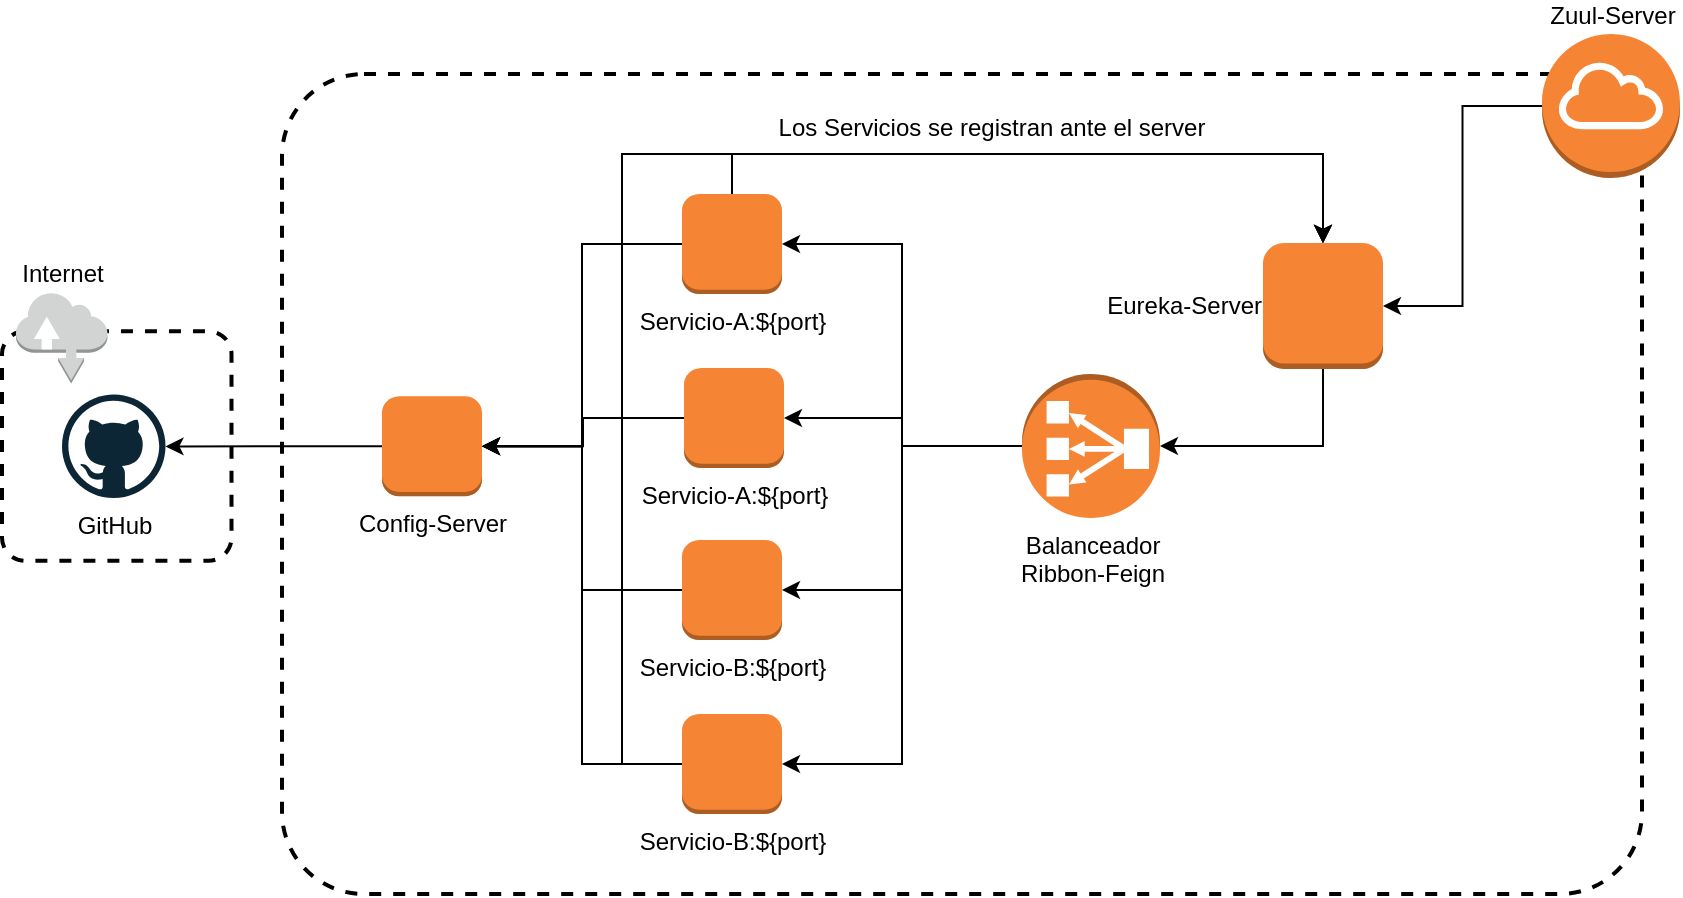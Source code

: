 <mxfile version="13.0.1" type="device"><diagram id="yTHUViDq2bShXxEZNbQY" name="Page-1"><mxGraphModel dx="1217" dy="706" grid="1" gridSize="10" guides="1" tooltips="1" connect="1" arrows="1" fold="1" page="1" pageScale="1" pageWidth="1169" pageHeight="827" math="0" shadow="0"><root><mxCell id="0"/><mxCell id="1" parent="0"/><mxCell id="Mx-xXZIs0wIuQGBPKB_z-6" value="" style="group" vertex="1" connectable="0" parent="1"><mxGeometry x="160" y="289" width="114.75" height="134.38" as="geometry"/></mxCell><mxCell id="Mx-xXZIs0wIuQGBPKB_z-5" value="" style="rounded=1;arcSize=10;dashed=1;fillColor=none;gradientColor=none;strokeWidth=2;" vertex="1" parent="Mx-xXZIs0wIuQGBPKB_z-6"><mxGeometry y="19.63" width="114.75" height="114.75" as="geometry"/></mxCell><mxCell id="Mx-xXZIs0wIuQGBPKB_z-4" value="Internet" style="outlineConnect=0;dashed=0;verticalLabelPosition=top;verticalAlign=bottom;align=center;html=1;shape=mxgraph.aws3.internet;fillColor=#D2D3D3;gradientColor=none;labelPosition=center;" vertex="1" parent="Mx-xXZIs0wIuQGBPKB_z-6"><mxGeometry x="7" width="45.75" height="45.75" as="geometry"/></mxCell><mxCell id="-uV16eM7UMj4GZiALtO7-39" value="" style="rounded=1;arcSize=10;fillColor=none;gradientColor=none;strokeWidth=2;fontColor=#000000;dashed=1;" parent="1" vertex="1"><mxGeometry x="300" y="180" width="680" height="410" as="geometry"/></mxCell><mxCell id="-uV16eM7UMj4GZiALtO7-33" style="edgeStyle=orthogonalEdgeStyle;rounded=0;orthogonalLoop=1;jettySize=auto;html=1;entryX=0.5;entryY=0;entryDx=0;entryDy=0;entryPerimeter=0;fontColor=#000000;" parent="1" source="-uV16eM7UMj4GZiALtO7-4" target="-uV16eM7UMj4GZiALtO7-28" edge="1"><mxGeometry relative="1" as="geometry"><Array as="points"><mxPoint x="525" y="220"/><mxPoint x="820" y="220"/></Array></mxGeometry></mxCell><mxCell id="-uV16eM7UMj4GZiALtO7-43" style="edgeStyle=orthogonalEdgeStyle;rounded=0;orthogonalLoop=1;jettySize=auto;html=1;entryX=1;entryY=0.5;entryDx=0;entryDy=0;entryPerimeter=0;fontColor=#000000;" parent="1" source="-uV16eM7UMj4GZiALtO7-4" target="-uV16eM7UMj4GZiALtO7-42" edge="1"><mxGeometry relative="1" as="geometry"/></mxCell><mxCell id="-uV16eM7UMj4GZiALtO7-4" value="Servicio-A:${port}" style="outlineConnect=0;dashed=0;verticalLabelPosition=bottom;verticalAlign=top;align=center;html=1;shape=mxgraph.aws3.instance;fillColor=#F58534;gradientColor=none;labelPosition=center;fontColor=#000000;" parent="1" vertex="1"><mxGeometry x="500" y="240" width="50" height="50" as="geometry"/></mxCell><mxCell id="-uV16eM7UMj4GZiALtO7-41" style="edgeStyle=orthogonalEdgeStyle;rounded=0;orthogonalLoop=1;jettySize=auto;html=1;entryX=1;entryY=0.5;entryDx=0;entryDy=0;entryPerimeter=0;fontColor=#000000;" parent="1" source="-uV16eM7UMj4GZiALtO7-12" target="-uV16eM7UMj4GZiALtO7-28" edge="1"><mxGeometry relative="1" as="geometry"/></mxCell><mxCell id="-uV16eM7UMj4GZiALtO7-12" value="Zuul-Server" style="outlineConnect=0;dashed=0;verticalLabelPosition=top;verticalAlign=bottom;align=center;html=1;shape=mxgraph.aws3.internet_gateway;fillColor=#F58534;gradientColor=none;fontColor=#000000;labelPosition=center;" parent="1" vertex="1"><mxGeometry x="930" y="160" width="69" height="72" as="geometry"/></mxCell><mxCell id="-uV16eM7UMj4GZiALtO7-22" style="edgeStyle=orthogonalEdgeStyle;rounded=0;orthogonalLoop=1;jettySize=auto;html=1;entryX=1;entryY=0.5;entryDx=0;entryDy=0;entryPerimeter=0;fontColor=#000000;" parent="1" source="-uV16eM7UMj4GZiALtO7-13" target="-uV16eM7UMj4GZiALtO7-4" edge="1"><mxGeometry relative="1" as="geometry"><Array as="points"><mxPoint x="610" y="366"/><mxPoint x="610" y="265"/></Array></mxGeometry></mxCell><mxCell id="-uV16eM7UMj4GZiALtO7-23" style="edgeStyle=orthogonalEdgeStyle;rounded=0;orthogonalLoop=1;jettySize=auto;html=1;entryX=1;entryY=0.5;entryDx=0;entryDy=0;entryPerimeter=0;fontColor=#000000;" parent="1" source="-uV16eM7UMj4GZiALtO7-13" target="-uV16eM7UMj4GZiALtO7-20" edge="1"><mxGeometry relative="1" as="geometry"><Array as="points"><mxPoint x="610" y="366"/><mxPoint x="610" y="352"/></Array></mxGeometry></mxCell><mxCell id="-uV16eM7UMj4GZiALtO7-24" style="edgeStyle=orthogonalEdgeStyle;rounded=0;orthogonalLoop=1;jettySize=auto;html=1;entryX=1;entryY=0.5;entryDx=0;entryDy=0;entryPerimeter=0;fontColor=#000000;" parent="1" source="-uV16eM7UMj4GZiALtO7-13" target="-uV16eM7UMj4GZiALtO7-3" edge="1"><mxGeometry relative="1" as="geometry"><Array as="points"><mxPoint x="610" y="366"/><mxPoint x="610" y="438"/></Array></mxGeometry></mxCell><mxCell id="-uV16eM7UMj4GZiALtO7-25" style="edgeStyle=orthogonalEdgeStyle;rounded=0;orthogonalLoop=1;jettySize=auto;html=1;entryX=1;entryY=0.5;entryDx=0;entryDy=0;entryPerimeter=0;fontColor=#000000;" parent="1" source="-uV16eM7UMj4GZiALtO7-13" target="-uV16eM7UMj4GZiALtO7-21" edge="1"><mxGeometry relative="1" as="geometry"><Array as="points"><mxPoint x="610" y="366"/><mxPoint x="610" y="525"/></Array></mxGeometry></mxCell><mxCell id="-uV16eM7UMj4GZiALtO7-13" value="Balanceador&lt;br&gt;Ribbon-Feign" style="outlineConnect=0;dashed=0;verticalLabelPosition=bottom;verticalAlign=top;align=center;html=1;shape=mxgraph.aws3.classic_load_balancer;fillColor=#F58534;gradientColor=none;fontColor=#000000;direction=west;" parent="1" vertex="1"><mxGeometry x="670" y="330" width="69" height="72" as="geometry"/></mxCell><mxCell id="-uV16eM7UMj4GZiALtO7-34" style="edgeStyle=orthogonalEdgeStyle;rounded=0;orthogonalLoop=1;jettySize=auto;html=1;fontColor=#000000;entryX=0.5;entryY=0;entryDx=0;entryDy=0;entryPerimeter=0;" parent="1" source="-uV16eM7UMj4GZiALtO7-20" target="-uV16eM7UMj4GZiALtO7-28" edge="1"><mxGeometry relative="1" as="geometry"><mxPoint x="790" y="270" as="targetPoint"/><Array as="points"><mxPoint x="470" y="352"/><mxPoint x="470" y="220"/><mxPoint x="820" y="220"/></Array></mxGeometry></mxCell><mxCell id="-uV16eM7UMj4GZiALtO7-44" style="edgeStyle=orthogonalEdgeStyle;rounded=0;orthogonalLoop=1;jettySize=auto;html=1;entryX=1;entryY=0.5;entryDx=0;entryDy=0;entryPerimeter=0;fontColor=#000000;" parent="1" source="-uV16eM7UMj4GZiALtO7-20" target="-uV16eM7UMj4GZiALtO7-42" edge="1"><mxGeometry relative="1" as="geometry"/></mxCell><mxCell id="-uV16eM7UMj4GZiALtO7-20" value="Servicio-A:${port}" style="outlineConnect=0;dashed=0;verticalLabelPosition=bottom;verticalAlign=top;align=center;html=1;shape=mxgraph.aws3.instance;fillColor=#F58534;gradientColor=none;labelPosition=center;fontColor=#000000;" parent="1" vertex="1"><mxGeometry x="501" y="327" width="50" height="50" as="geometry"/></mxCell><mxCell id="-uV16eM7UMj4GZiALtO7-35" style="edgeStyle=orthogonalEdgeStyle;rounded=0;orthogonalLoop=1;jettySize=auto;html=1;entryX=0.5;entryY=0;entryDx=0;entryDy=0;entryPerimeter=0;fontColor=#000000;" parent="1" source="-uV16eM7UMj4GZiALtO7-3" target="-uV16eM7UMj4GZiALtO7-28" edge="1"><mxGeometry relative="1" as="geometry"><Array as="points"><mxPoint x="470" y="438"/><mxPoint x="470" y="220"/><mxPoint x="820" y="220"/></Array></mxGeometry></mxCell><mxCell id="-uV16eM7UMj4GZiALtO7-45" style="edgeStyle=orthogonalEdgeStyle;rounded=0;orthogonalLoop=1;jettySize=auto;html=1;entryX=1;entryY=0.5;entryDx=0;entryDy=0;entryPerimeter=0;fontColor=#000000;" parent="1" source="-uV16eM7UMj4GZiALtO7-3" target="-uV16eM7UMj4GZiALtO7-42" edge="1"><mxGeometry relative="1" as="geometry"/></mxCell><mxCell id="-uV16eM7UMj4GZiALtO7-3" value="Servicio-B:${port}" style="outlineConnect=0;dashed=0;verticalLabelPosition=bottom;verticalAlign=top;align=center;html=1;shape=mxgraph.aws3.instance;fillColor=#F58534;gradientColor=none;labelPosition=center;fontColor=#000000;" parent="1" vertex="1"><mxGeometry x="500" y="413" width="50" height="50" as="geometry"/></mxCell><mxCell id="-uV16eM7UMj4GZiALtO7-37" style="edgeStyle=orthogonalEdgeStyle;rounded=0;orthogonalLoop=1;jettySize=auto;html=1;entryX=0.5;entryY=0;entryDx=0;entryDy=0;entryPerimeter=0;fontColor=#000000;" parent="1" source="-uV16eM7UMj4GZiALtO7-21" target="-uV16eM7UMj4GZiALtO7-28" edge="1"><mxGeometry relative="1" as="geometry"><Array as="points"><mxPoint x="470" y="525"/><mxPoint x="470" y="220"/><mxPoint x="820" y="220"/></Array></mxGeometry></mxCell><mxCell id="-uV16eM7UMj4GZiALtO7-46" style="edgeStyle=orthogonalEdgeStyle;rounded=0;orthogonalLoop=1;jettySize=auto;html=1;entryX=1;entryY=0.5;entryDx=0;entryDy=0;entryPerimeter=0;fontColor=#000000;" parent="1" source="-uV16eM7UMj4GZiALtO7-21" target="-uV16eM7UMj4GZiALtO7-42" edge="1"><mxGeometry relative="1" as="geometry"/></mxCell><mxCell id="-uV16eM7UMj4GZiALtO7-21" value="Servicio-B:${port}" style="outlineConnect=0;dashed=0;verticalLabelPosition=bottom;verticalAlign=top;align=center;html=1;shape=mxgraph.aws3.instance;fillColor=#F58534;gradientColor=none;labelPosition=center;fontColor=#000000;" parent="1" vertex="1"><mxGeometry x="500" y="500" width="50" height="50" as="geometry"/></mxCell><mxCell id="-uV16eM7UMj4GZiALtO7-40" style="edgeStyle=orthogonalEdgeStyle;rounded=0;orthogonalLoop=1;jettySize=auto;html=1;entryX=0;entryY=0.5;entryDx=0;entryDy=0;entryPerimeter=0;fontColor=#000000;" parent="1" source="-uV16eM7UMj4GZiALtO7-28" target="-uV16eM7UMj4GZiALtO7-13" edge="1"><mxGeometry relative="1" as="geometry"><Array as="points"><mxPoint x="821" y="366"/></Array></mxGeometry></mxCell><mxCell id="-uV16eM7UMj4GZiALtO7-28" value="Eureka-Server" style="outlineConnect=0;dashed=0;verticalLabelPosition=middle;verticalAlign=middle;align=right;html=1;shape=mxgraph.aws3.instance;fillColor=#F58534;gradientColor=none;fontColor=#000000;labelPosition=left;" parent="1" vertex="1"><mxGeometry x="790.5" y="264.5" width="60" height="63" as="geometry"/></mxCell><mxCell id="-uV16eM7UMj4GZiALtO7-38" value="Los Servicios se registran ante el server" style="text;html=1;strokeColor=none;fillColor=none;align=center;verticalAlign=middle;whiteSpace=wrap;rounded=0;fontColor=#000000;" parent="1" vertex="1"><mxGeometry x="530" y="197" width="250" height="20" as="geometry"/></mxCell><mxCell id="Mx-xXZIs0wIuQGBPKB_z-3" style="edgeStyle=orthogonalEdgeStyle;rounded=0;orthogonalLoop=1;jettySize=auto;html=1;" edge="1" parent="1" source="-uV16eM7UMj4GZiALtO7-42" target="Mx-xXZIs0wIuQGBPKB_z-2"><mxGeometry relative="1" as="geometry"/></mxCell><mxCell id="-uV16eM7UMj4GZiALtO7-42" value="Config-Server" style="outlineConnect=0;dashed=0;verticalLabelPosition=bottom;verticalAlign=top;align=center;html=1;shape=mxgraph.aws3.instance;fillColor=#F58534;gradientColor=none;labelPosition=center;fontColor=#000000;" parent="1" vertex="1"><mxGeometry x="350" y="341.125" width="50" height="50" as="geometry"/></mxCell><mxCell id="Mx-xXZIs0wIuQGBPKB_z-2" value="GitHub" style="dashed=0;outlineConnect=0;html=1;align=center;labelPosition=center;verticalLabelPosition=bottom;verticalAlign=top;shape=mxgraph.weblogos.github" vertex="1" parent="1"><mxGeometry x="190" y="340.25" width="51.75" height="51.75" as="geometry"/></mxCell></root></mxGraphModel></diagram></mxfile>
